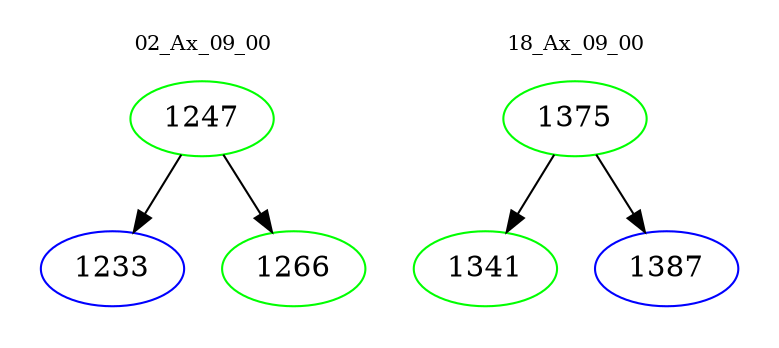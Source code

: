 digraph{
subgraph cluster_0 {
color = white
label = "02_Ax_09_00";
fontsize=10;
T0_1247 [label="1247", color="green"]
T0_1247 -> T0_1233 [color="black"]
T0_1233 [label="1233", color="blue"]
T0_1247 -> T0_1266 [color="black"]
T0_1266 [label="1266", color="green"]
}
subgraph cluster_1 {
color = white
label = "18_Ax_09_00";
fontsize=10;
T1_1375 [label="1375", color="green"]
T1_1375 -> T1_1341 [color="black"]
T1_1341 [label="1341", color="green"]
T1_1375 -> T1_1387 [color="black"]
T1_1387 [label="1387", color="blue"]
}
}
